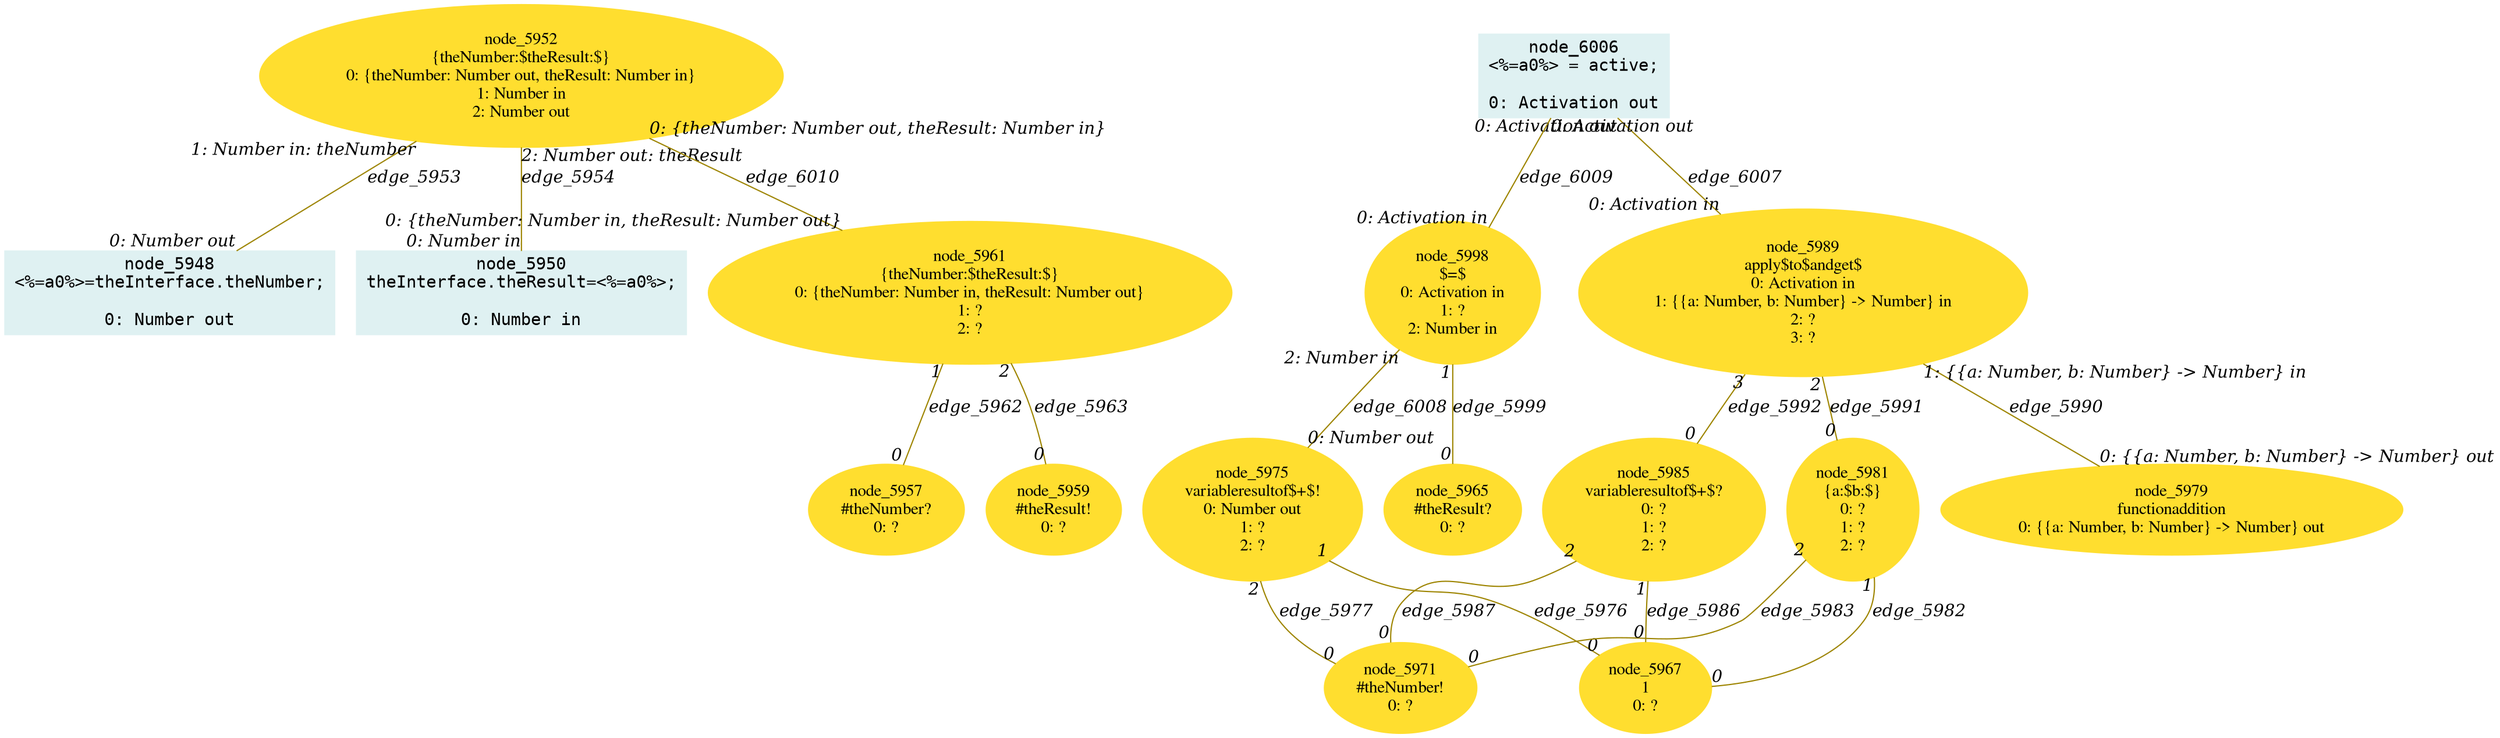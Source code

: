 digraph g{node_5948 [shape="box", style="filled", color="#dff1f2", fontname="Courier", label="node_5948
<%=a0%>=theInterface.theNumber;

0: Number out" ]
node_5950 [shape="box", style="filled", color="#dff1f2", fontname="Courier", label="node_5950
theInterface.theResult=<%=a0%>;

0: Number in" ]
node_5952 [shape="ellipse", style="filled", color="#ffde2f", fontname="Times", label="node_5952
{theNumber:$theResult:$}
0: {theNumber: Number out, theResult: Number in}
1: Number in
2: Number out" ]
node_5957 [shape="ellipse", style="filled", color="#ffde2f", fontname="Times", label="node_5957
#theNumber?
0: ?" ]
node_5959 [shape="ellipse", style="filled", color="#ffde2f", fontname="Times", label="node_5959
#theResult!
0: ?" ]
node_5961 [shape="ellipse", style="filled", color="#ffde2f", fontname="Times", label="node_5961
{theNumber:$theResult:$}
0: {theNumber: Number in, theResult: Number out}
1: ?
2: ?" ]
node_5965 [shape="ellipse", style="filled", color="#ffde2f", fontname="Times", label="node_5965
#theResult?
0: ?" ]
node_5967 [shape="ellipse", style="filled", color="#ffde2f", fontname="Times", label="node_5967
1
0: ?" ]
node_5971 [shape="ellipse", style="filled", color="#ffde2f", fontname="Times", label="node_5971
#theNumber!
0: ?" ]
node_5975 [shape="ellipse", style="filled", color="#ffde2f", fontname="Times", label="node_5975
variableresultof$+$!
0: Number out
1: ?
2: ?" ]
node_5979 [shape="ellipse", style="filled", color="#ffde2f", fontname="Times", label="node_5979
functionaddition
0: {{a: Number, b: Number} -> Number} out" ]
node_5981 [shape="ellipse", style="filled", color="#ffde2f", fontname="Times", label="node_5981
{a:$b:$}
0: ?
1: ?
2: ?" ]
node_5985 [shape="ellipse", style="filled", color="#ffde2f", fontname="Times", label="node_5985
variableresultof$+$?
0: ?
1: ?
2: ?" ]
node_5989 [shape="ellipse", style="filled", color="#ffde2f", fontname="Times", label="node_5989
apply$to$andget$
0: Activation in
1: {{a: Number, b: Number} -> Number} in
2: ?
3: ?" ]
node_5998 [shape="ellipse", style="filled", color="#ffde2f", fontname="Times", label="node_5998
$=$
0: Activation in
1: ?
2: Number in" ]
node_6006 [shape="box", style="filled", color="#dff1f2", fontname="Courier", label="node_6006
<%=a0%> = active;

0: Activation out" ]
node_5952 -> node_5948 [dir=none, arrowHead=none, fontname="Times-Italic", arrowsize=1, color="#9d8400", label="edge_5953",  headlabel="0: Number out", taillabel="1: Number in: theNumber" ]
node_5952 -> node_5950 [dir=none, arrowHead=none, fontname="Times-Italic", arrowsize=1, color="#9d8400", label="edge_5954",  headlabel="0: Number in", taillabel="2: Number out: theResult" ]
node_5961 -> node_5957 [dir=none, arrowHead=none, fontname="Times-Italic", arrowsize=1, color="#9d8400", label="edge_5962",  headlabel="0", taillabel="1" ]
node_5961 -> node_5959 [dir=none, arrowHead=none, fontname="Times-Italic", arrowsize=1, color="#9d8400", label="edge_5963",  headlabel="0", taillabel="2" ]
node_5975 -> node_5967 [dir=none, arrowHead=none, fontname="Times-Italic", arrowsize=1, color="#9d8400", label="edge_5976",  headlabel="0", taillabel="1" ]
node_5975 -> node_5971 [dir=none, arrowHead=none, fontname="Times-Italic", arrowsize=1, color="#9d8400", label="edge_5977",  headlabel="0", taillabel="2" ]
node_5981 -> node_5967 [dir=none, arrowHead=none, fontname="Times-Italic", arrowsize=1, color="#9d8400", label="edge_5982",  headlabel="0", taillabel="1" ]
node_5981 -> node_5971 [dir=none, arrowHead=none, fontname="Times-Italic", arrowsize=1, color="#9d8400", label="edge_5983",  headlabel="0", taillabel="2" ]
node_5985 -> node_5967 [dir=none, arrowHead=none, fontname="Times-Italic", arrowsize=1, color="#9d8400", label="edge_5986",  headlabel="0", taillabel="1" ]
node_5985 -> node_5971 [dir=none, arrowHead=none, fontname="Times-Italic", arrowsize=1, color="#9d8400", label="edge_5987",  headlabel="0", taillabel="2" ]
node_5989 -> node_5979 [dir=none, arrowHead=none, fontname="Times-Italic", arrowsize=1, color="#9d8400", label="edge_5990",  headlabel="0: {{a: Number, b: Number} -> Number} out", taillabel="1: {{a: Number, b: Number} -> Number} in" ]
node_5989 -> node_5981 [dir=none, arrowHead=none, fontname="Times-Italic", arrowsize=1, color="#9d8400", label="edge_5991",  headlabel="0", taillabel="2" ]
node_5989 -> node_5985 [dir=none, arrowHead=none, fontname="Times-Italic", arrowsize=1, color="#9d8400", label="edge_5992",  headlabel="0", taillabel="3" ]
node_5998 -> node_5965 [dir=none, arrowHead=none, fontname="Times-Italic", arrowsize=1, color="#9d8400", label="edge_5999",  headlabel="0", taillabel="1" ]
node_6006 -> node_5989 [dir=none, arrowHead=none, fontname="Times-Italic", arrowsize=1, color="#9d8400", label="edge_6007",  headlabel="0: Activation in", taillabel="0: Activation out" ]
node_5998 -> node_5975 [dir=none, arrowHead=none, fontname="Times-Italic", arrowsize=1, color="#9d8400", label="edge_6008",  headlabel="0: Number out", taillabel="2: Number in" ]
node_6006 -> node_5998 [dir=none, arrowHead=none, fontname="Times-Italic", arrowsize=1, color="#9d8400", label="edge_6009",  headlabel="0: Activation in", taillabel="0: Activation out" ]
node_5952 -> node_5961 [dir=none, arrowHead=none, fontname="Times-Italic", arrowsize=1, color="#9d8400", label="edge_6010",  headlabel="0: {theNumber: Number in, theResult: Number out}", taillabel="0: {theNumber: Number out, theResult: Number in}" ]
}